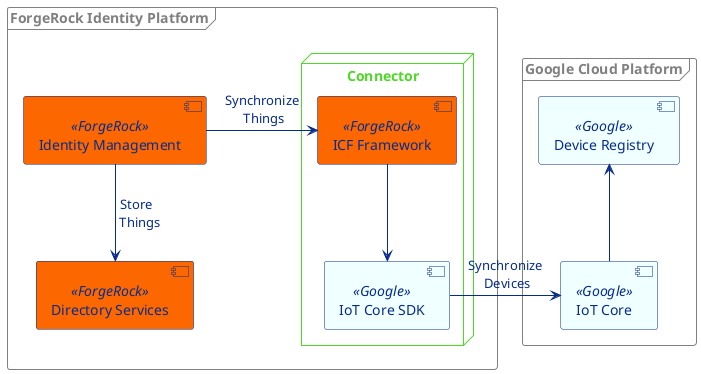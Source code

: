@startuml

skinparam component {
  FontColor #062b8c
  BackgroundColor<<ForgeRock>> #fc6700
  BorderColor #062b8c
  BackgroundColor<<Google>> azure
  ArrowColor #062b8c
  ArrowFontColor #062b8c
}
skinparam node {
  BorderColor #4ED827
  FontColor #4ED827
}
skinparam frame {
  BorderColor gray
  FontColor gray
}

frame "Google Cloud Platform" {
    [IoT Core] as core <<Google>>
    [Device Registry] as db <<Google>>
}
frame "ForgeRock Identity Platform" {
    [Identity Management] as idm <<ForgeRock>>
    [Directory Services] as ds <<ForgeRock>>
    node "Connector" {
        [ICF Framework] as icf <<ForgeRock>>
        [IoT Core SDK] as sdk <<Google>>
    }
}

idm -down-> ds : Store \n Things
idm -right-> icf : Synchronize\n Things
icf -down-> sdk
sdk -right-> core : Synchronize\n Devices
core -up-> db

@enduml